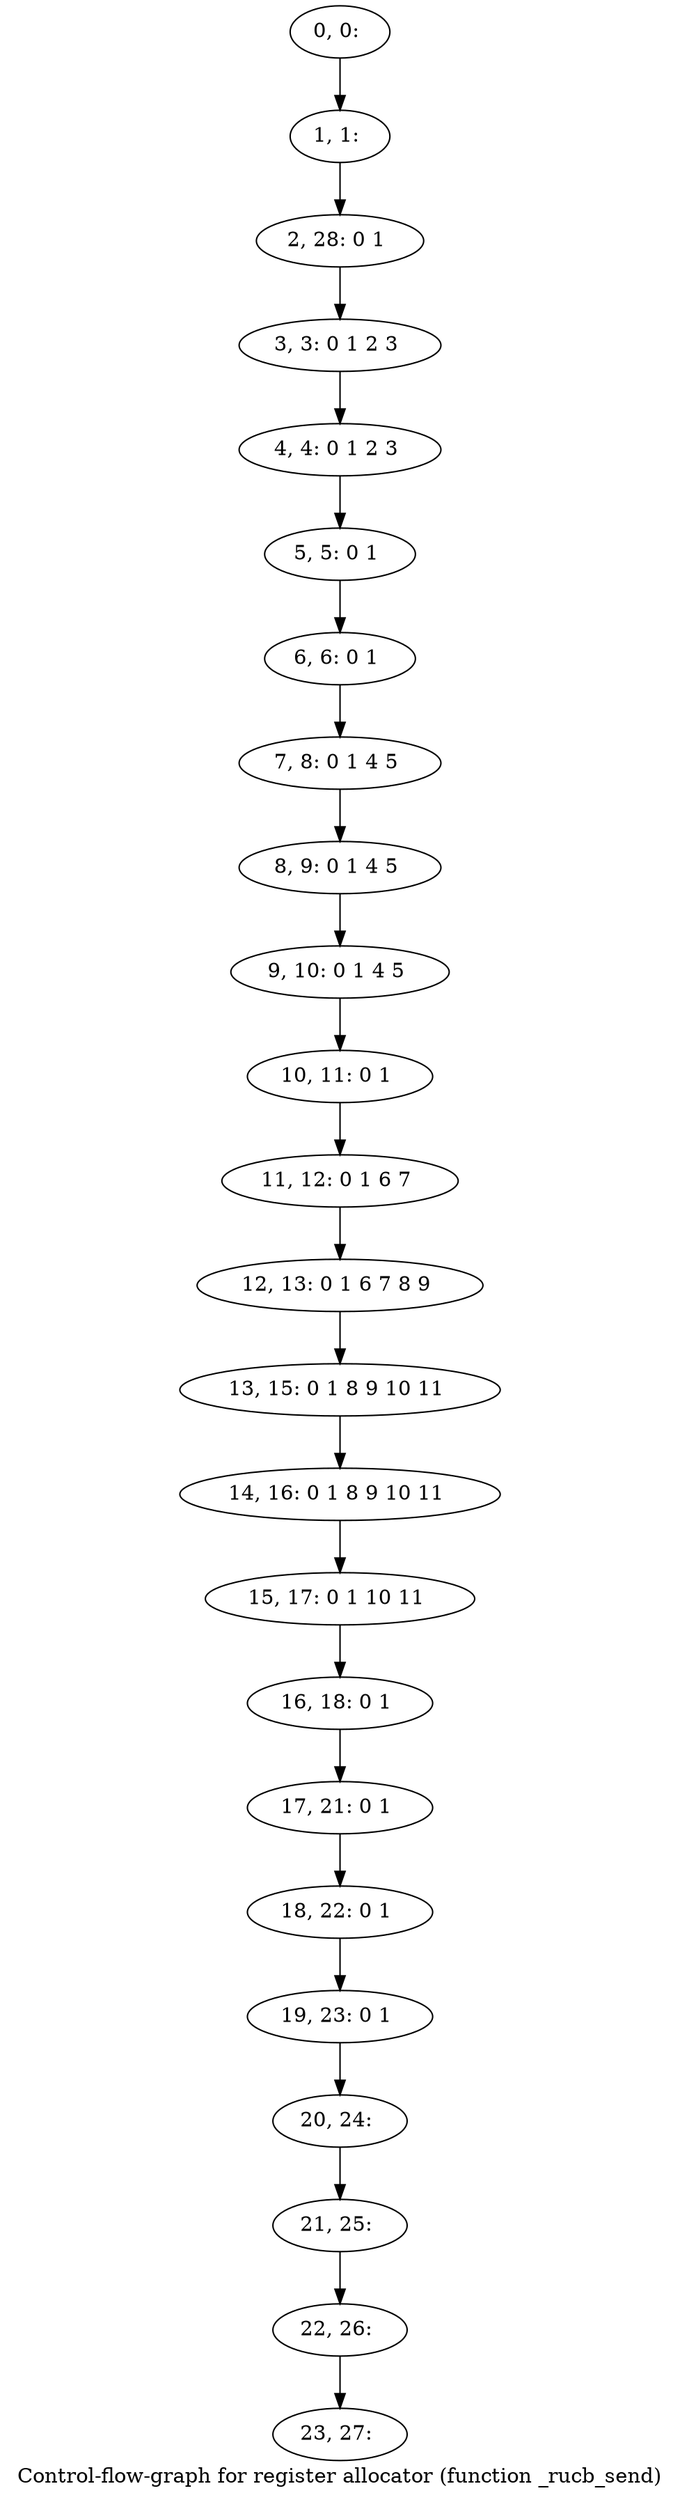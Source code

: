 digraph G {
graph [label="Control-flow-graph for register allocator (function _rucb_send)"]
0[label="0, 0: "];
1[label="1, 1: "];
2[label="2, 28: 0 1 "];
3[label="3, 3: 0 1 2 3 "];
4[label="4, 4: 0 1 2 3 "];
5[label="5, 5: 0 1 "];
6[label="6, 6: 0 1 "];
7[label="7, 8: 0 1 4 5 "];
8[label="8, 9: 0 1 4 5 "];
9[label="9, 10: 0 1 4 5 "];
10[label="10, 11: 0 1 "];
11[label="11, 12: 0 1 6 7 "];
12[label="12, 13: 0 1 6 7 8 9 "];
13[label="13, 15: 0 1 8 9 10 11 "];
14[label="14, 16: 0 1 8 9 10 11 "];
15[label="15, 17: 0 1 10 11 "];
16[label="16, 18: 0 1 "];
17[label="17, 21: 0 1 "];
18[label="18, 22: 0 1 "];
19[label="19, 23: 0 1 "];
20[label="20, 24: "];
21[label="21, 25: "];
22[label="22, 26: "];
23[label="23, 27: "];
0->1 ;
1->2 ;
2->3 ;
3->4 ;
4->5 ;
5->6 ;
6->7 ;
7->8 ;
8->9 ;
9->10 ;
10->11 ;
11->12 ;
12->13 ;
13->14 ;
14->15 ;
15->16 ;
16->17 ;
17->18 ;
18->19 ;
19->20 ;
20->21 ;
21->22 ;
22->23 ;
}
